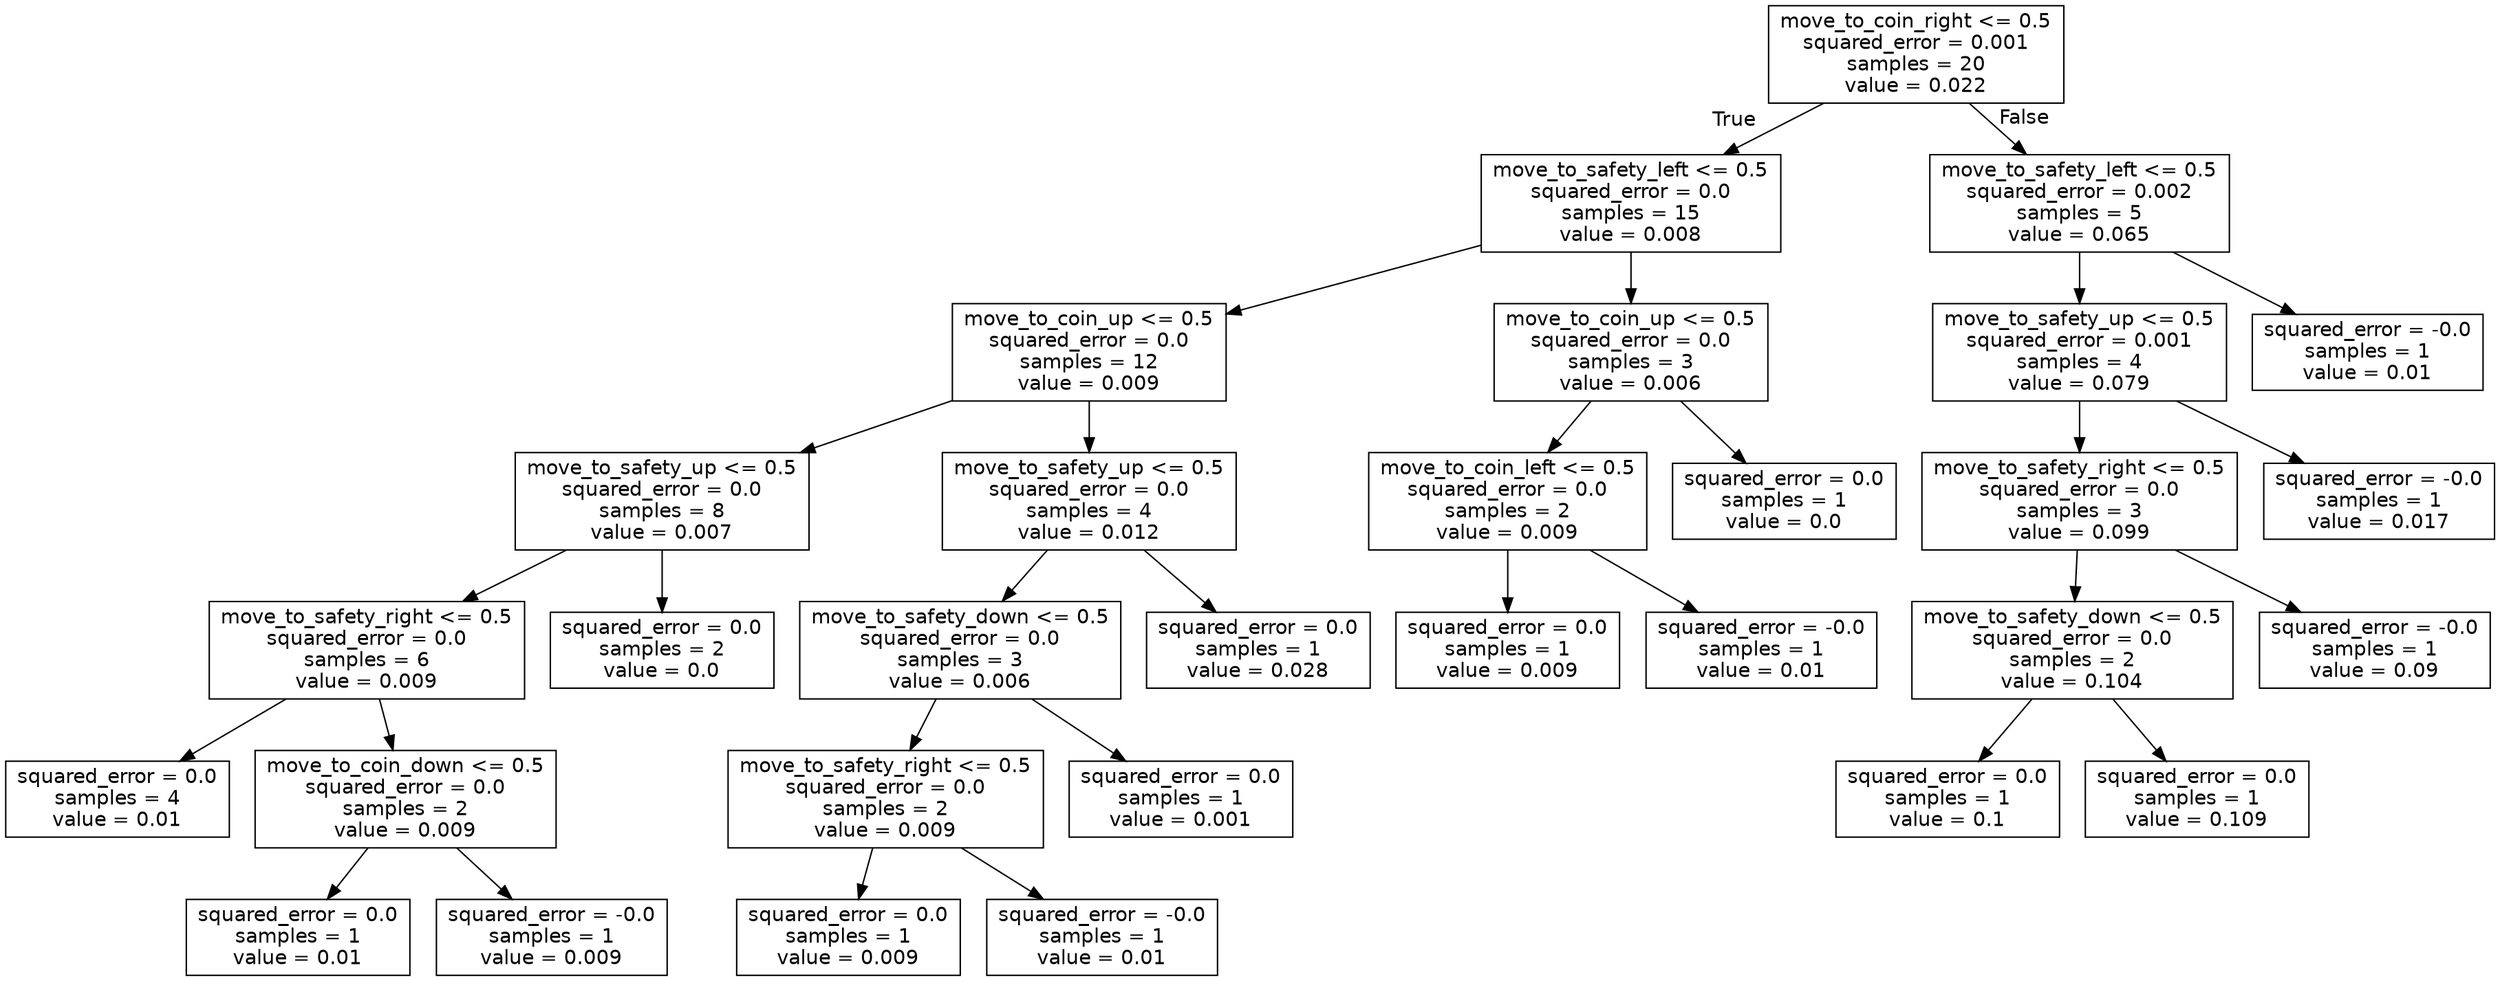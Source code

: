 digraph Tree {
node [shape=box, fontname="helvetica"] ;
edge [fontname="helvetica"] ;
0 [label="move_to_coin_right <= 0.5\nsquared_error = 0.001\nsamples = 20\nvalue = 0.022"] ;
1 [label="move_to_safety_left <= 0.5\nsquared_error = 0.0\nsamples = 15\nvalue = 0.008"] ;
0 -> 1 [labeldistance=2.5, labelangle=45, headlabel="True"] ;
2 [label="move_to_coin_up <= 0.5\nsquared_error = 0.0\nsamples = 12\nvalue = 0.009"] ;
1 -> 2 ;
3 [label="move_to_safety_up <= 0.5\nsquared_error = 0.0\nsamples = 8\nvalue = 0.007"] ;
2 -> 3 ;
4 [label="move_to_safety_right <= 0.5\nsquared_error = 0.0\nsamples = 6\nvalue = 0.009"] ;
3 -> 4 ;
5 [label="squared_error = 0.0\nsamples = 4\nvalue = 0.01"] ;
4 -> 5 ;
6 [label="move_to_coin_down <= 0.5\nsquared_error = 0.0\nsamples = 2\nvalue = 0.009"] ;
4 -> 6 ;
7 [label="squared_error = 0.0\nsamples = 1\nvalue = 0.01"] ;
6 -> 7 ;
8 [label="squared_error = -0.0\nsamples = 1\nvalue = 0.009"] ;
6 -> 8 ;
9 [label="squared_error = 0.0\nsamples = 2\nvalue = 0.0"] ;
3 -> 9 ;
10 [label="move_to_safety_up <= 0.5\nsquared_error = 0.0\nsamples = 4\nvalue = 0.012"] ;
2 -> 10 ;
11 [label="move_to_safety_down <= 0.5\nsquared_error = 0.0\nsamples = 3\nvalue = 0.006"] ;
10 -> 11 ;
12 [label="move_to_safety_right <= 0.5\nsquared_error = 0.0\nsamples = 2\nvalue = 0.009"] ;
11 -> 12 ;
13 [label="squared_error = 0.0\nsamples = 1\nvalue = 0.009"] ;
12 -> 13 ;
14 [label="squared_error = -0.0\nsamples = 1\nvalue = 0.01"] ;
12 -> 14 ;
15 [label="squared_error = 0.0\nsamples = 1\nvalue = 0.001"] ;
11 -> 15 ;
16 [label="squared_error = 0.0\nsamples = 1\nvalue = 0.028"] ;
10 -> 16 ;
17 [label="move_to_coin_up <= 0.5\nsquared_error = 0.0\nsamples = 3\nvalue = 0.006"] ;
1 -> 17 ;
18 [label="move_to_coin_left <= 0.5\nsquared_error = 0.0\nsamples = 2\nvalue = 0.009"] ;
17 -> 18 ;
19 [label="squared_error = 0.0\nsamples = 1\nvalue = 0.009"] ;
18 -> 19 ;
20 [label="squared_error = -0.0\nsamples = 1\nvalue = 0.01"] ;
18 -> 20 ;
21 [label="squared_error = 0.0\nsamples = 1\nvalue = 0.0"] ;
17 -> 21 ;
22 [label="move_to_safety_left <= 0.5\nsquared_error = 0.002\nsamples = 5\nvalue = 0.065"] ;
0 -> 22 [labeldistance=2.5, labelangle=-45, headlabel="False"] ;
23 [label="move_to_safety_up <= 0.5\nsquared_error = 0.001\nsamples = 4\nvalue = 0.079"] ;
22 -> 23 ;
24 [label="move_to_safety_right <= 0.5\nsquared_error = 0.0\nsamples = 3\nvalue = 0.099"] ;
23 -> 24 ;
25 [label="move_to_safety_down <= 0.5\nsquared_error = 0.0\nsamples = 2\nvalue = 0.104"] ;
24 -> 25 ;
26 [label="squared_error = 0.0\nsamples = 1\nvalue = 0.1"] ;
25 -> 26 ;
27 [label="squared_error = 0.0\nsamples = 1\nvalue = 0.109"] ;
25 -> 27 ;
28 [label="squared_error = -0.0\nsamples = 1\nvalue = 0.09"] ;
24 -> 28 ;
29 [label="squared_error = -0.0\nsamples = 1\nvalue = 0.017"] ;
23 -> 29 ;
30 [label="squared_error = -0.0\nsamples = 1\nvalue = 0.01"] ;
22 -> 30 ;
}